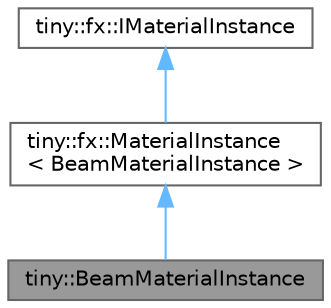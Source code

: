 digraph "tiny::BeamMaterialInstance"
{
 // LATEX_PDF_SIZE
  bgcolor="transparent";
  edge [fontname=Helvetica,fontsize=10,labelfontname=Helvetica,labelfontsize=10];
  node [fontname=Helvetica,fontsize=10,shape=box,height=0.2,width=0.4];
  Node1 [id="Node000001",label="tiny::BeamMaterialInstance",height=0.2,width=0.4,color="gray40", fillcolor="grey60", style="filled", fontcolor="black",tooltip=" "];
  Node2 -> Node1 [id="edge1_Node000001_Node000002",dir="back",color="steelblue1",style="solid",tooltip=" "];
  Node2 [id="Node000002",label="tiny::fx::MaterialInstance\l\< BeamMaterialInstance \>",height=0.2,width=0.4,color="gray40", fillcolor="white", style="filled",URL="$structtiny_1_1fx_1_1_material_instance.html",tooltip=" "];
  Node3 -> Node2 [id="edge2_Node000002_Node000003",dir="back",color="steelblue1",style="solid",tooltip=" "];
  Node3 [id="Node000003",label="tiny::fx::IMaterialInstance",height=0.2,width=0.4,color="gray40", fillcolor="white", style="filled",URL="$structtiny_1_1fx_1_1_i_material_instance.html",tooltip=" "];
}
